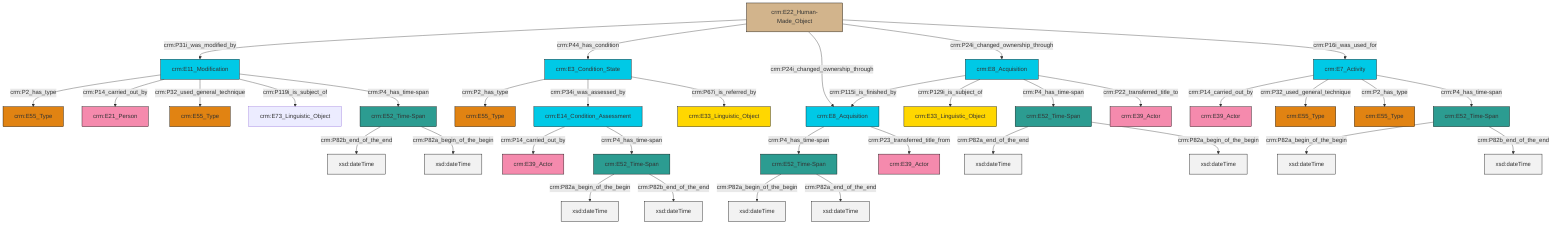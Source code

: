 graph TD
classDef Literal fill:#f2f2f2,stroke:#000000;
classDef CRM_Entity fill:#FFFFFF,stroke:#000000;
classDef Temporal_Entity fill:#00C9E6, stroke:#000000;
classDef Type fill:#E18312, stroke:#000000;
classDef Time-Span fill:#2C9C91, stroke:#000000;
classDef Appellation fill:#FFEB7F, stroke:#000000;
classDef Place fill:#008836, stroke:#000000;
classDef Persistent_Item fill:#B266B2, stroke:#000000;
classDef Conceptual_Object fill:#FFD700, stroke:#000000;
classDef Physical_Thing fill:#D2B48C, stroke:#000000;
classDef Actor fill:#f58aad, stroke:#000000;
classDef PC_Classes fill:#4ce600, stroke:#000000;
classDef Multi fill:#cccccc,stroke:#000000;

2["crm:E52_Time-Span"]:::Time-Span -->|crm:P82b_end_of_the_end| 3[xsd:dateTime]:::Literal
10["crm:E22_Human-Made_Object"]:::Physical_Thing -->|crm:P31i_was_modified_by| 11["crm:E11_Modification"]:::Temporal_Entity
11["crm:E11_Modification"]:::Temporal_Entity -->|crm:P2_has_type| 12["crm:E55_Type"]:::Type
13["crm:E7_Activity"]:::Temporal_Entity -->|crm:P14_carried_out_by| 4["crm:E39_Actor"]:::Actor
10["crm:E22_Human-Made_Object"]:::Physical_Thing -->|crm:P44_has_condition| 14["crm:E3_Condition_State"]:::Temporal_Entity
15["crm:E52_Time-Span"]:::Time-Span -->|crm:P82a_begin_of_the_begin| 16[xsd:dateTime]:::Literal
15["crm:E52_Time-Span"]:::Time-Span -->|crm:P82b_end_of_the_end| 17[xsd:dateTime]:::Literal
11["crm:E11_Modification"]:::Temporal_Entity -->|crm:P14_carried_out_by| 20["crm:E21_Person"]:::Actor
22["crm:E52_Time-Span"]:::Time-Span -->|crm:P82a_begin_of_the_begin| 23[xsd:dateTime]:::Literal
22["crm:E52_Time-Span"]:::Time-Span -->|crm:P82b_end_of_the_end| 24[xsd:dateTime]:::Literal
13["crm:E7_Activity"]:::Temporal_Entity -->|crm:P32_used_general_technique| 18["crm:E55_Type"]:::Type
28["crm:E14_Condition_Assessment"]:::Temporal_Entity -->|crm:P14_carried_out_by| 8["crm:E39_Actor"]:::Actor
29["crm:E52_Time-Span"]:::Time-Span -->|crm:P82a_end_of_the_end| 30[xsd:dateTime]:::Literal
6["crm:E8_Acquisition"]:::Temporal_Entity -->|crm:P115i_is_finished_by| 0["crm:E8_Acquisition"]:::Temporal_Entity
10["crm:E22_Human-Made_Object"]:::Physical_Thing -->|crm:P24i_changed_ownership_through| 0["crm:E8_Acquisition"]:::Temporal_Entity
6["crm:E8_Acquisition"]:::Temporal_Entity -->|crm:P129i_is_subject_of| 35["crm:E33_Linguistic_Object"]:::Conceptual_Object
25["crm:E52_Time-Span"]:::Time-Span -->|crm:P82a_begin_of_the_begin| 36[xsd:dateTime]:::Literal
10["crm:E22_Human-Made_Object"]:::Physical_Thing -->|crm:P24i_changed_ownership_through| 6["crm:E8_Acquisition"]:::Temporal_Entity
11["crm:E11_Modification"]:::Temporal_Entity -->|crm:P32_used_general_technique| 38["crm:E55_Type"]:::Type
14["crm:E3_Condition_State"]:::Temporal_Entity -->|crm:P2_has_type| 43["crm:E55_Type"]:::Type
14["crm:E3_Condition_State"]:::Temporal_Entity -->|crm:P34i_was_assessed_by| 28["crm:E14_Condition_Assessment"]:::Temporal_Entity
11["crm:E11_Modification"]:::Temporal_Entity -->|crm:P119i_is_subject_of| 46["crm:E73_Linguistic_Object"]:::Default
13["crm:E7_Activity"]:::Temporal_Entity -->|crm:P2_has_type| 39["crm:E55_Type"]:::Type
0["crm:E8_Acquisition"]:::Temporal_Entity -->|crm:P4_has_time-span| 25["crm:E52_Time-Span"]:::Time-Span
2["crm:E52_Time-Span"]:::Time-Span -->|crm:P82a_begin_of_the_begin| 49[xsd:dateTime]:::Literal
10["crm:E22_Human-Made_Object"]:::Physical_Thing -->|crm:P16i_was_used_for| 13["crm:E7_Activity"]:::Temporal_Entity
29["crm:E52_Time-Span"]:::Time-Span -->|crm:P82a_begin_of_the_begin| 50[xsd:dateTime]:::Literal
6["crm:E8_Acquisition"]:::Temporal_Entity -->|crm:P4_has_time-span| 29["crm:E52_Time-Span"]:::Time-Span
25["crm:E52_Time-Span"]:::Time-Span -->|crm:P82a_end_of_the_end| 55[xsd:dateTime]:::Literal
11["crm:E11_Modification"]:::Temporal_Entity -->|crm:P4_has_time-span| 2["crm:E52_Time-Span"]:::Time-Span
14["crm:E3_Condition_State"]:::Temporal_Entity -->|crm:P67i_is_referred_by| 44["crm:E33_Linguistic_Object"]:::Conceptual_Object
6["crm:E8_Acquisition"]:::Temporal_Entity -->|crm:P22_transferred_title_to| 31["crm:E39_Actor"]:::Actor
0["crm:E8_Acquisition"]:::Temporal_Entity -->|crm:P23_transferred_title_from| 52["crm:E39_Actor"]:::Actor
13["crm:E7_Activity"]:::Temporal_Entity -->|crm:P4_has_time-span| 22["crm:E52_Time-Span"]:::Time-Span
28["crm:E14_Condition_Assessment"]:::Temporal_Entity -->|crm:P4_has_time-span| 15["crm:E52_Time-Span"]:::Time-Span